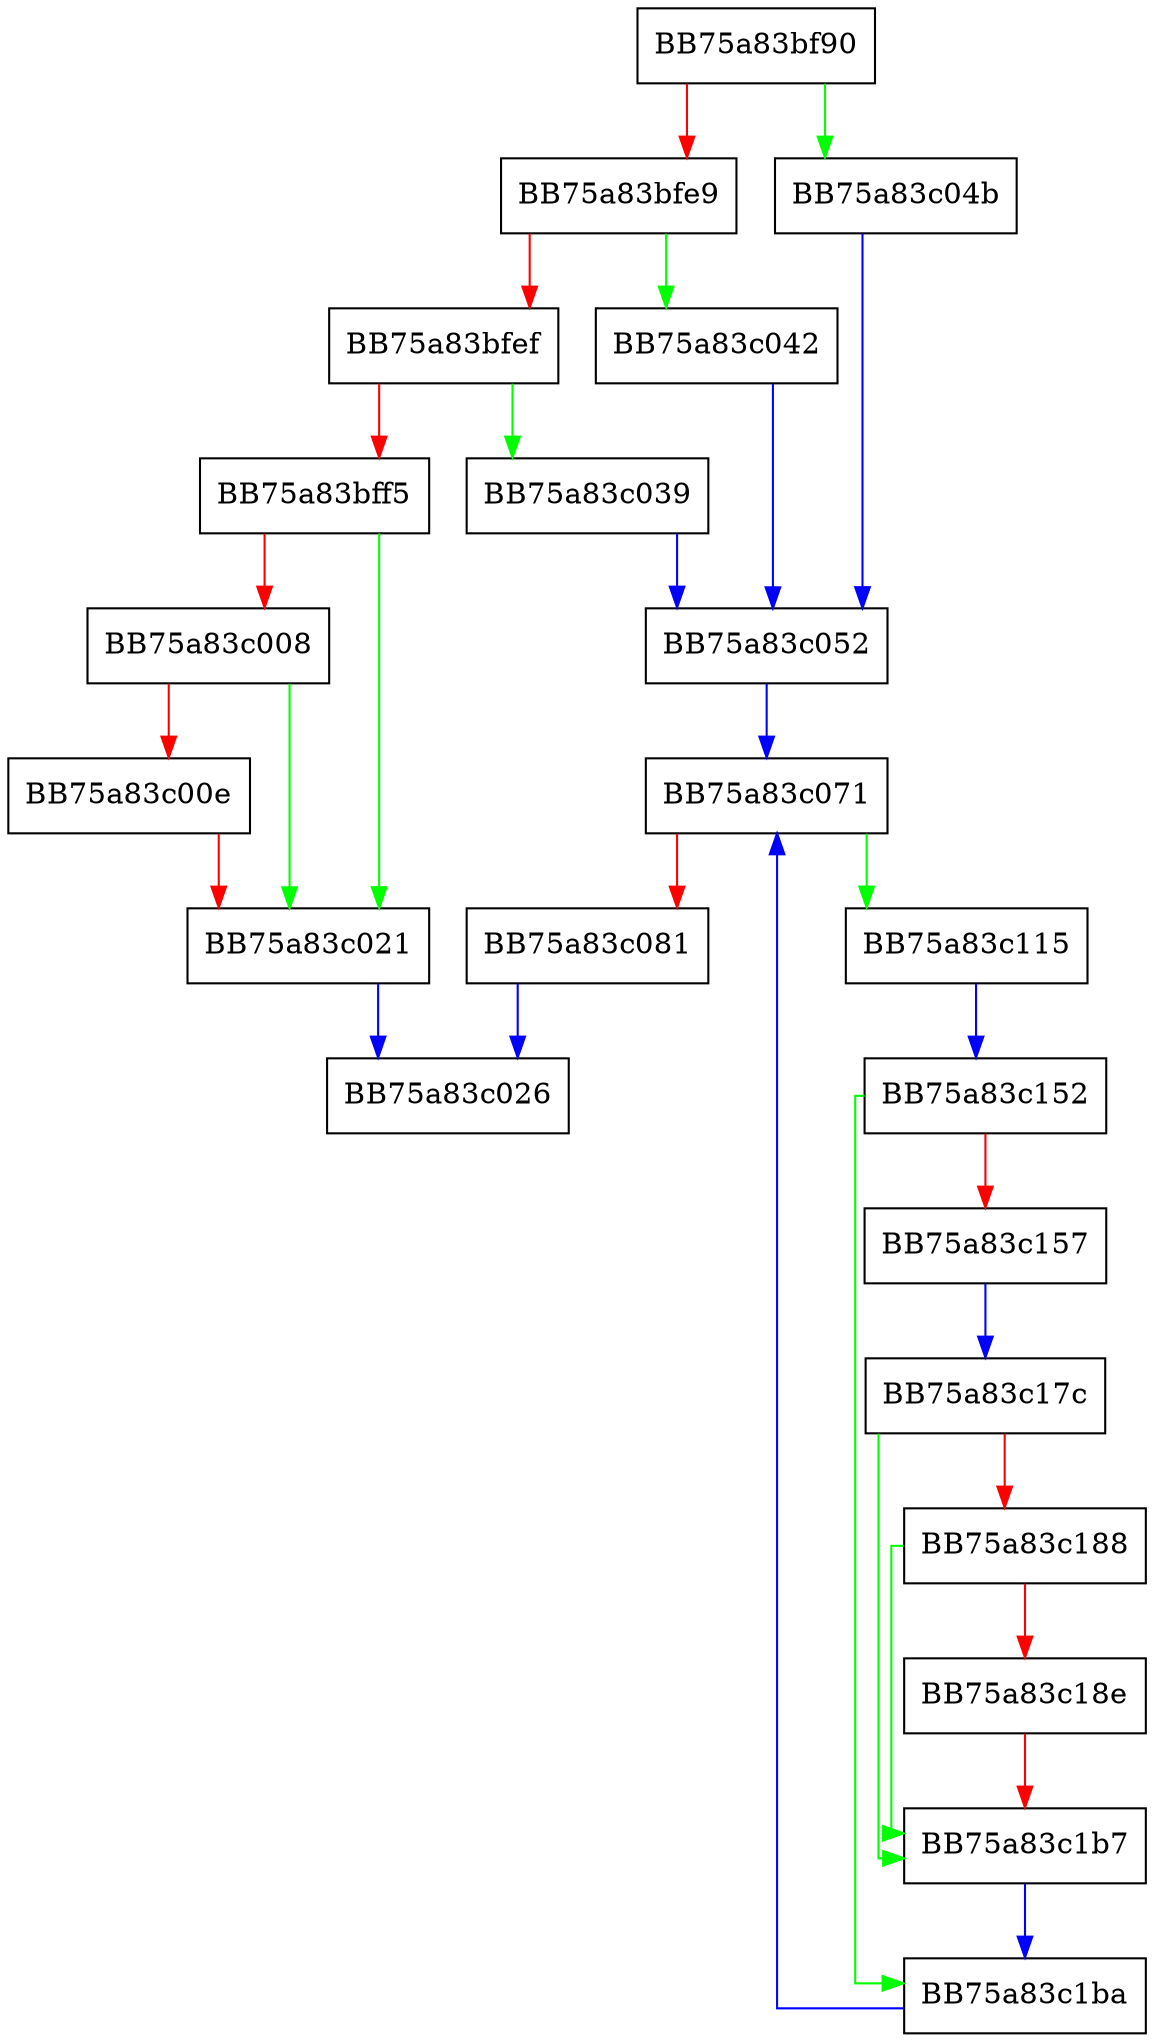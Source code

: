 digraph HandleSmsNotification {
  node [shape="box"];
  graph [splines=ortho];
  BB75a83bf90 -> BB75a83c04b [color="green"];
  BB75a83bf90 -> BB75a83bfe9 [color="red"];
  BB75a83bfe9 -> BB75a83c042 [color="green"];
  BB75a83bfe9 -> BB75a83bfef [color="red"];
  BB75a83bfef -> BB75a83c039 [color="green"];
  BB75a83bfef -> BB75a83bff5 [color="red"];
  BB75a83bff5 -> BB75a83c021 [color="green"];
  BB75a83bff5 -> BB75a83c008 [color="red"];
  BB75a83c008 -> BB75a83c021 [color="green"];
  BB75a83c008 -> BB75a83c00e [color="red"];
  BB75a83c00e -> BB75a83c021 [color="red"];
  BB75a83c021 -> BB75a83c026 [color="blue"];
  BB75a83c039 -> BB75a83c052 [color="blue"];
  BB75a83c042 -> BB75a83c052 [color="blue"];
  BB75a83c04b -> BB75a83c052 [color="blue"];
  BB75a83c052 -> BB75a83c071 [color="blue"];
  BB75a83c071 -> BB75a83c115 [color="green"];
  BB75a83c071 -> BB75a83c081 [color="red"];
  BB75a83c081 -> BB75a83c026 [color="blue"];
  BB75a83c115 -> BB75a83c152 [color="blue"];
  BB75a83c152 -> BB75a83c1ba [color="green"];
  BB75a83c152 -> BB75a83c157 [color="red"];
  BB75a83c157 -> BB75a83c17c [color="blue"];
  BB75a83c17c -> BB75a83c1b7 [color="green"];
  BB75a83c17c -> BB75a83c188 [color="red"];
  BB75a83c188 -> BB75a83c1b7 [color="green"];
  BB75a83c188 -> BB75a83c18e [color="red"];
  BB75a83c18e -> BB75a83c1b7 [color="red"];
  BB75a83c1b7 -> BB75a83c1ba [color="blue"];
  BB75a83c1ba -> BB75a83c071 [color="blue"];
}